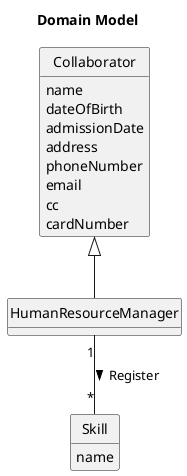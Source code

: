 @startuml
skinparam monochrome true
skinparam packageStyle rectangle
skinparam shadowing false
skinparam classAttributeIconSize 0
hide circle
hide methods

title Domain Model


class Collaborator {
    name
    dateOfBirth
    admissionDate
    address
    phoneNumber
    email
    cc
    cardNumber

}

class HumanResourceManager {


}

class Skill{
    name
}


Collaborator  <|--  HumanResourceManager
HumanResourceManager "1" -- "*" Skill : Register >


@enduml